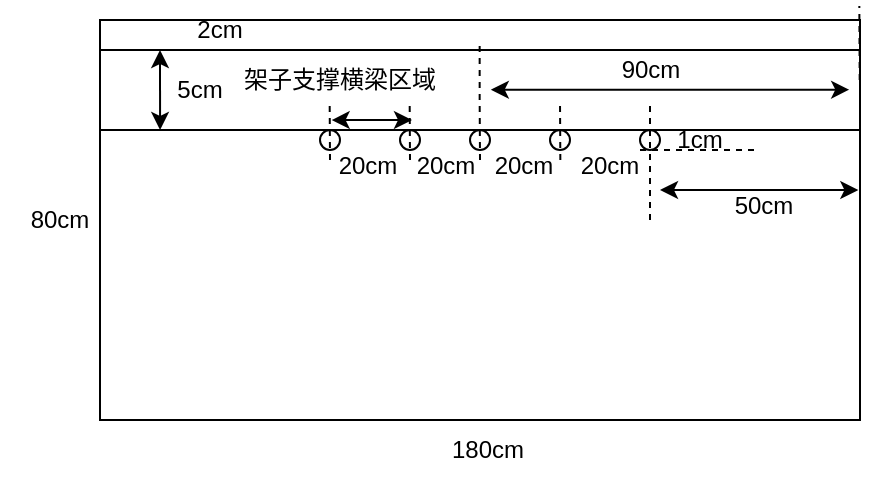 <mxfile version="24.7.12">
  <diagram name="第 1 页" id="TZFfbjAKG4-1BkYDQpBm">
    <mxGraphModel dx="395" dy="245" grid="1" gridSize="10" guides="1" tooltips="1" connect="1" arrows="1" fold="1" page="1" pageScale="1" pageWidth="827" pageHeight="1169" math="0" shadow="0">
      <root>
        <mxCell id="0" />
        <mxCell id="1" parent="0" />
        <mxCell id="57cuToI_xoXF8MMXr-vU-1" value="" style="rounded=0;whiteSpace=wrap;html=1;strokeWidth=1;" vertex="1" parent="1">
          <mxGeometry x="220" y="260" width="380" height="200" as="geometry" />
        </mxCell>
        <mxCell id="57cuToI_xoXF8MMXr-vU-6" value="" style="rounded=0;whiteSpace=wrap;html=1;" vertex="1" parent="1">
          <mxGeometry x="220" y="275" width="380" height="40" as="geometry" />
        </mxCell>
        <mxCell id="57cuToI_xoXF8MMXr-vU-7" value="" style="ellipse;whiteSpace=wrap;html=1;aspect=fixed;" vertex="1" parent="1">
          <mxGeometry x="370" y="315" width="10" height="10" as="geometry" />
        </mxCell>
        <mxCell id="57cuToI_xoXF8MMXr-vU-11" value="" style="ellipse;whiteSpace=wrap;html=1;aspect=fixed;" vertex="1" parent="1">
          <mxGeometry x="405" y="315" width="10" height="10" as="geometry" />
        </mxCell>
        <mxCell id="57cuToI_xoXF8MMXr-vU-12" value="" style="ellipse;whiteSpace=wrap;html=1;aspect=fixed;" vertex="1" parent="1">
          <mxGeometry x="445" y="315" width="10" height="10" as="geometry" />
        </mxCell>
        <mxCell id="57cuToI_xoXF8MMXr-vU-13" value="" style="ellipse;whiteSpace=wrap;html=1;aspect=fixed;" vertex="1" parent="1">
          <mxGeometry x="490" y="315" width="10" height="10" as="geometry" />
        </mxCell>
        <mxCell id="57cuToI_xoXF8MMXr-vU-14" value="" style="ellipse;whiteSpace=wrap;html=1;aspect=fixed;" vertex="1" parent="1">
          <mxGeometry x="330" y="315" width="10" height="10" as="geometry" />
        </mxCell>
        <mxCell id="57cuToI_xoXF8MMXr-vU-16" value="" style="endArrow=classic;startArrow=classic;html=1;rounded=0;exitX=0.289;exitY=0.469;exitDx=0;exitDy=0;exitPerimeter=0;" edge="1" parent="1">
          <mxGeometry width="50" height="50" relative="1" as="geometry">
            <mxPoint x="335.82" y="310.05" as="sourcePoint" />
            <mxPoint x="376" y="310" as="targetPoint" />
            <Array as="points">
              <mxPoint x="355.82" y="310" />
            </Array>
          </mxGeometry>
        </mxCell>
        <mxCell id="57cuToI_xoXF8MMXr-vU-20" value="" style="endArrow=none;dashed=1;html=1;rounded=0;" edge="1" parent="1">
          <mxGeometry width="50" height="50" relative="1" as="geometry">
            <mxPoint x="335" y="330" as="sourcePoint" />
            <mxPoint x="334.83" y="300" as="targetPoint" />
          </mxGeometry>
        </mxCell>
        <mxCell id="57cuToI_xoXF8MMXr-vU-22" value="" style="endArrow=none;dashed=1;html=1;rounded=0;" edge="1" parent="1">
          <mxGeometry width="50" height="50" relative="1" as="geometry">
            <mxPoint x="375" y="330" as="sourcePoint" />
            <mxPoint x="374.83" y="300" as="targetPoint" />
          </mxGeometry>
        </mxCell>
        <mxCell id="57cuToI_xoXF8MMXr-vU-23" value="" style="endArrow=none;dashed=1;html=1;rounded=0;exitX=0.5;exitY=0.35;exitDx=0;exitDy=0;exitPerimeter=0;" edge="1" parent="1" source="57cuToI_xoXF8MMXr-vU-1">
          <mxGeometry width="50" height="50" relative="1" as="geometry">
            <mxPoint x="410.01" y="312" as="sourcePoint" />
            <mxPoint x="409.83" y="270" as="targetPoint" />
            <Array as="points">
              <mxPoint x="409.83" y="300" />
            </Array>
          </mxGeometry>
        </mxCell>
        <mxCell id="57cuToI_xoXF8MMXr-vU-24" value="" style="endArrow=none;dashed=1;html=1;rounded=0;" edge="1" parent="1">
          <mxGeometry width="50" height="50" relative="1" as="geometry">
            <mxPoint x="450.17" y="330" as="sourcePoint" />
            <mxPoint x="450" y="300" as="targetPoint" />
          </mxGeometry>
        </mxCell>
        <mxCell id="57cuToI_xoXF8MMXr-vU-25" value="" style="endArrow=none;dashed=1;html=1;rounded=0;" edge="1" parent="1">
          <mxGeometry width="50" height="50" relative="1" as="geometry">
            <mxPoint x="495" y="360" as="sourcePoint" />
            <mxPoint x="495" y="300" as="targetPoint" />
          </mxGeometry>
        </mxCell>
        <mxCell id="57cuToI_xoXF8MMXr-vU-26" value="" style="endArrow=classic;startArrow=classic;html=1;rounded=0;" edge="1" parent="1">
          <mxGeometry width="50" height="50" relative="1" as="geometry">
            <mxPoint x="415.41" y="294.83" as="sourcePoint" />
            <mxPoint x="594.59" y="294.83" as="targetPoint" />
            <Array as="points">
              <mxPoint x="574.41" y="294.83" />
            </Array>
          </mxGeometry>
        </mxCell>
        <mxCell id="57cuToI_xoXF8MMXr-vU-27" value="" style="endArrow=none;dashed=1;html=1;rounded=0;exitX=0.511;exitY=0.925;exitDx=0;exitDy=0;exitPerimeter=0;" edge="1" parent="1">
          <mxGeometry width="50" height="50" relative="1" as="geometry">
            <mxPoint x="599.84" y="290" as="sourcePoint" />
            <mxPoint x="599.67" y="253" as="targetPoint" />
          </mxGeometry>
        </mxCell>
        <mxCell id="57cuToI_xoXF8MMXr-vU-28" value="90cm" style="text;html=1;align=center;verticalAlign=middle;resizable=0;points=[];autosize=1;strokeColor=none;fillColor=none;" vertex="1" parent="1">
          <mxGeometry x="470" y="270" width="50" height="30" as="geometry" />
        </mxCell>
        <mxCell id="57cuToI_xoXF8MMXr-vU-29" value="2cm" style="text;html=1;align=center;verticalAlign=middle;whiteSpace=wrap;rounded=0;" vertex="1" parent="1">
          <mxGeometry x="250" y="250" width="60" height="30" as="geometry" />
        </mxCell>
        <mxCell id="57cuToI_xoXF8MMXr-vU-30" value="" style="endArrow=classic;startArrow=classic;html=1;rounded=0;entryX=0.158;entryY=0.55;entryDx=0;entryDy=0;entryPerimeter=0;" edge="1" parent="1">
          <mxGeometry width="50" height="50" relative="1" as="geometry">
            <mxPoint x="250.0" y="275" as="sourcePoint" />
            <mxPoint x="250.04" y="315" as="targetPoint" />
          </mxGeometry>
        </mxCell>
        <mxCell id="57cuToI_xoXF8MMXr-vU-31" value="5cm" style="text;html=1;align=center;verticalAlign=middle;whiteSpace=wrap;rounded=0;" vertex="1" parent="1">
          <mxGeometry x="240" y="280" width="60" height="30" as="geometry" />
        </mxCell>
        <mxCell id="57cuToI_xoXF8MMXr-vU-32" value="" style="endArrow=none;dashed=1;html=1;rounded=0;exitX=0.5;exitY=0.3;exitDx=0;exitDy=0;exitPerimeter=0;" edge="1" parent="1">
          <mxGeometry width="50" height="50" relative="1" as="geometry">
            <mxPoint x="490" y="315" as="sourcePoint" />
            <mxPoint x="549" y="315" as="targetPoint" />
          </mxGeometry>
        </mxCell>
        <mxCell id="57cuToI_xoXF8MMXr-vU-33" value="" style="endArrow=none;dashed=1;html=1;rounded=0;exitX=0.5;exitY=0.3;exitDx=0;exitDy=0;exitPerimeter=0;" edge="1" parent="1">
          <mxGeometry width="50" height="50" relative="1" as="geometry">
            <mxPoint x="490" y="325" as="sourcePoint" />
            <mxPoint x="549" y="325" as="targetPoint" />
          </mxGeometry>
        </mxCell>
        <mxCell id="57cuToI_xoXF8MMXr-vU-34" value="1cm" style="text;html=1;align=center;verticalAlign=middle;whiteSpace=wrap;rounded=0;" vertex="1" parent="1">
          <mxGeometry x="490" y="305" width="60" height="30" as="geometry" />
        </mxCell>
        <mxCell id="57cuToI_xoXF8MMXr-vU-35" value="20cm" style="text;html=1;align=center;verticalAlign=middle;whiteSpace=wrap;rounded=0;" vertex="1" parent="1">
          <mxGeometry x="342" y="330" width="24" height="5" as="geometry" />
        </mxCell>
        <mxCell id="57cuToI_xoXF8MMXr-vU-56" value="80cm" style="text;html=1;align=center;verticalAlign=middle;whiteSpace=wrap;rounded=0;" vertex="1" parent="1">
          <mxGeometry x="170" y="345" width="60" height="30" as="geometry" />
        </mxCell>
        <mxCell id="57cuToI_xoXF8MMXr-vU-57" value="180cm" style="text;html=1;align=center;verticalAlign=middle;whiteSpace=wrap;rounded=0;" vertex="1" parent="1">
          <mxGeometry x="384" y="460" width="60" height="30" as="geometry" />
        </mxCell>
        <mxCell id="57cuToI_xoXF8MMXr-vU-60" value="50cm" style="text;html=1;align=center;verticalAlign=middle;whiteSpace=wrap;rounded=0;" vertex="1" parent="1">
          <mxGeometry x="540" y="350" width="24" height="5" as="geometry" />
        </mxCell>
        <mxCell id="57cuToI_xoXF8MMXr-vU-61" value="20cm" style="text;html=1;align=center;verticalAlign=middle;whiteSpace=wrap;rounded=0;" vertex="1" parent="1">
          <mxGeometry x="381" y="330" width="24" height="5" as="geometry" />
        </mxCell>
        <mxCell id="57cuToI_xoXF8MMXr-vU-62" value="20cm" style="text;html=1;align=center;verticalAlign=middle;whiteSpace=wrap;rounded=0;" vertex="1" parent="1">
          <mxGeometry x="420" y="330" width="24" height="5" as="geometry" />
        </mxCell>
        <mxCell id="57cuToI_xoXF8MMXr-vU-63" value="20cm" style="text;html=1;align=center;verticalAlign=middle;whiteSpace=wrap;rounded=0;" vertex="1" parent="1">
          <mxGeometry x="463" y="330" width="24" height="5" as="geometry" />
        </mxCell>
        <mxCell id="57cuToI_xoXF8MMXr-vU-68" value="" style="endArrow=classic;startArrow=classic;html=1;rounded=0;" edge="1" parent="1">
          <mxGeometry width="50" height="50" relative="1" as="geometry">
            <mxPoint x="500" y="345" as="sourcePoint" />
            <mxPoint x="599.18" y="345" as="targetPoint" />
            <Array as="points">
              <mxPoint x="579" y="345" />
            </Array>
          </mxGeometry>
        </mxCell>
        <mxCell id="57cuToI_xoXF8MMXr-vU-69" value="架子支撑横梁区域" style="text;html=1;align=center;verticalAlign=middle;whiteSpace=wrap;rounded=0;" vertex="1" parent="1">
          <mxGeometry x="280" y="275" width="120" height="30" as="geometry" />
        </mxCell>
      </root>
    </mxGraphModel>
  </diagram>
</mxfile>
